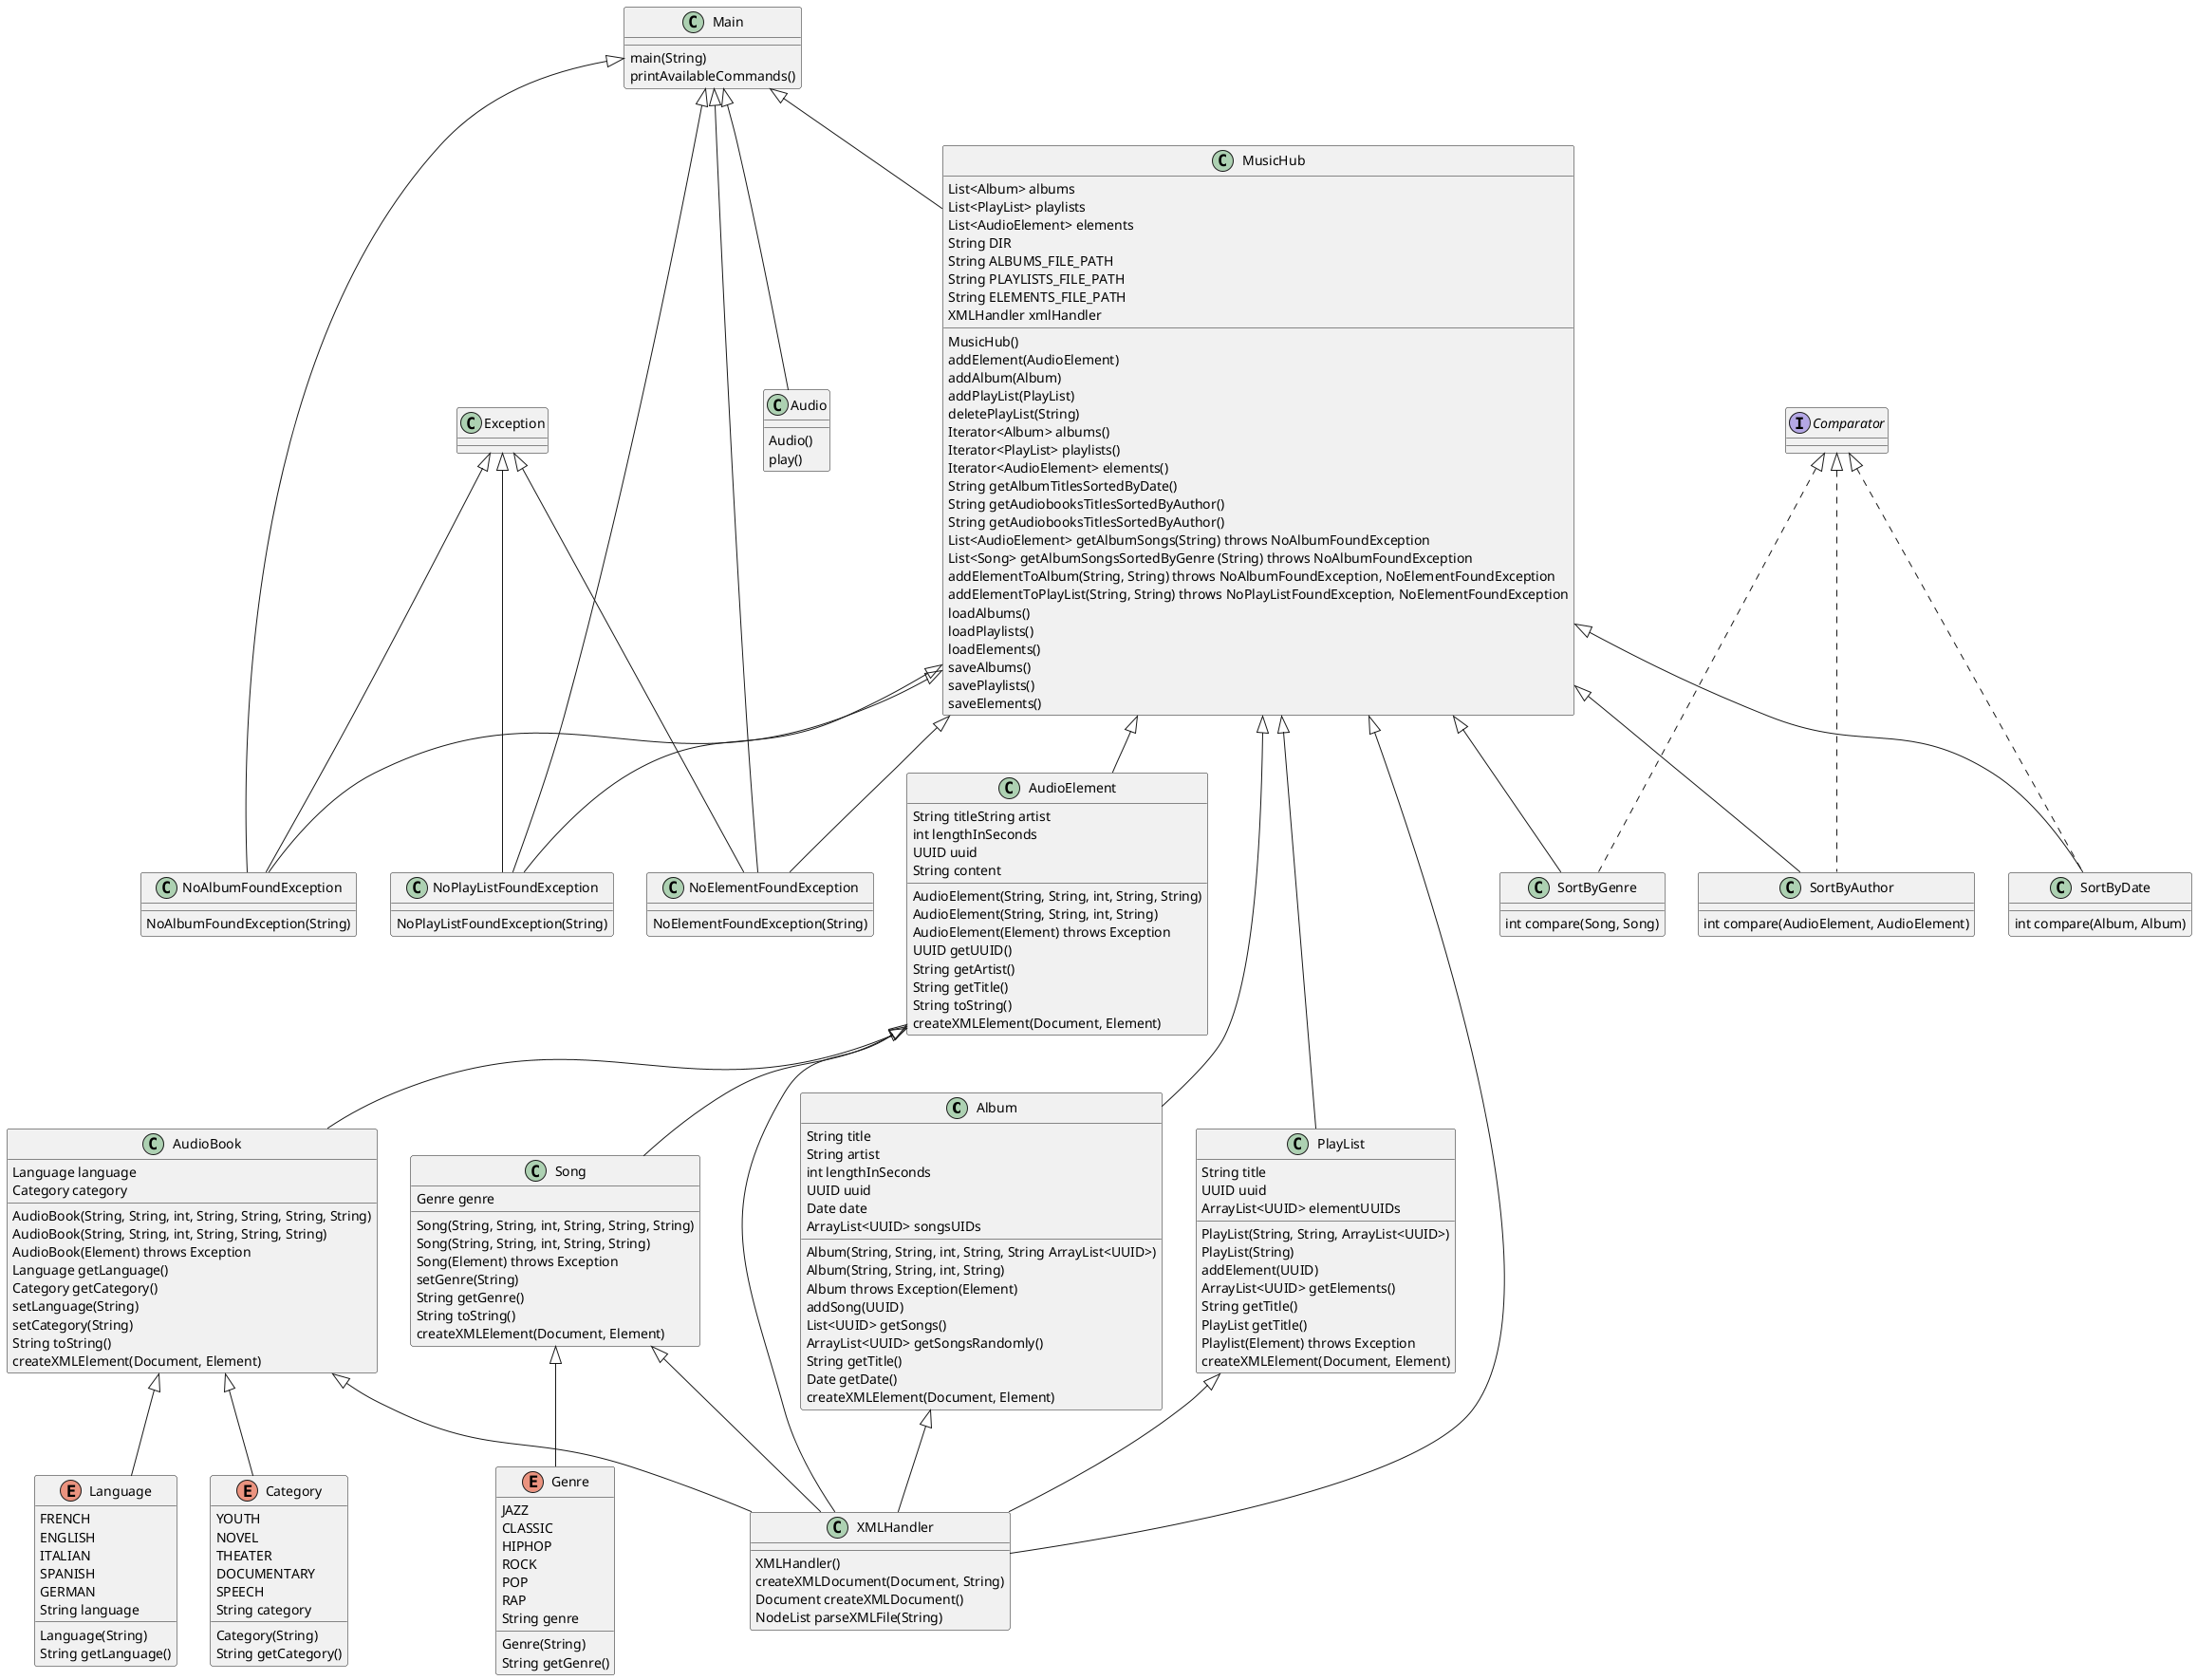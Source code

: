 @startuml
'https://plantuml.com/class-diagram

class Album{
 String title
 String artist
 int lengthInSeconds
 UUID uuid
 Date date
 ArrayList<UUID> songsUIDs
 Album(String, String, int, String, String ArrayList<UUID>)
 Album(String, String, int, String)
 Album throws Exception(Element)
 addSong(UUID)
 List<UUID> getSongs()
 ArrayList<UUID> getSongsRandomly()
 String getTitle()
 Date getDate()
 createXMLElement(Document, Element)
}
class AudioBook extends AudioElement{
Language language
Category category
AudioBook(String, String, int, String, String, String, String)
AudioBook(String, String, int, String, String, String)
AudioBook(Element) throws Exception
Language getLanguage()
Category getCategory()
setLanguage(String)
setCategory(String)
String toString()
createXMLElement(Document, Element)
}

class AudioElement{
String titleString artist
int lengthInSeconds
UUID uuid
String content
AudioElement(String, String, int, String, String)
AudioElement(String, String, int, String)
AudioElement(Element) throws Exception
UUID getUUID()
String getArtist()
String getTitle()
String toString()
createXMLElement(Document, Element)
}

enum Category{
YOUTH
NOVEL
THEATER
DOCUMENTARY
SPEECH
String category
Category(String)
String getCategory()
}

enum Genre{
JAZZ
CLASSIC
HIPHOP
ROCK
POP
RAP
String genre
Genre(String)
String getGenre()
}

enum Language{
FRENCH
ENGLISH
ITALIAN
SPANISH
GERMAN
String language
Language(String)
String getLanguage()
}

class SortByDate implements Comparator{
int compare(Album, Album)
}

class SortByGenre implements Comparator{
int compare(Song, Song)
}

class SortByAuthor implements Comparator{
int compare(AudioElement, AudioElement)
}

class MusicHub{
List<Album> albums
List<PlayList> playlists
List<AudioElement> elements
String DIR
String ALBUMS_FILE_PATH
String PLAYLISTS_FILE_PATH
String ELEMENTS_FILE_PATH
XMLHandler xmlHandler
MusicHub()
addElement(AudioElement)
addAlbum(Album)
addPlayList(PlayList)
deletePlayList(String)
Iterator<Album> albums()
Iterator<PlayList> playlists()
Iterator<AudioElement> elements()
String getAlbumTitlesSortedByDate()
String getAudiobooksTitlesSortedByAuthor()
String getAudiobooksTitlesSortedByAuthor()
List<AudioElement> getAlbumSongs(String) throws NoAlbumFoundException
List<Song> getAlbumSongsSortedByGenre (String) throws NoAlbumFoundException
addElementToAlbum(String, String) throws NoAlbumFoundException, NoElementFoundException
addElementToPlayList(String, String) throws NoPlayListFoundException, NoElementFoundException
loadAlbums()
loadPlaylists()
loadElements()
saveAlbums()
savePlaylists()
saveElements()
}

class NoAlbumFoundException extends Exception{
NoAlbumFoundException(String)
}

class NoElementFoundException extends Exception{
NoElementFoundException(String)
}

class NoPlayListFoundException extends Exception{
NoPlayListFoundException(String)
}

class PlayList{
String title
UUID uuid
ArrayList<UUID> elementUUIDs
PlayList(String, String, ArrayList<UUID>)
PlayList(String)
addElement(UUID)
ArrayList<UUID> getElements()
String getTitle()
PlayList getTitle()
Playlist(Element) throws Exception
createXMLElement(Document, Element)
}

class Song extends AudioElement{
Genre genre
Song(String, String, int, String, String, String)
Song(String, String, int, String, String)
Song(Element) throws Exception
setGenre(String)
String getGenre()
String toString()
createXMLElement(Document, Element)
}

class Main{
main(String)
printAvailableCommands()
}

class XMLHandler{
XMLHandler()
createXMLDocument(Document, String)
Document createXMLDocument()
NodeList parseXMLFile(String)
}

class Audio{
Audio()
play()
}

Main<|--MusicHub

MusicHub<|-- Album
MusicHub<|-- PlayList
MusicHub<|-- AudioElement

Main<|-NoAlbumFoundException
Main<|-NoElementFoundException
Main<|-NoPlayListFoundException

MusicHub<|--NoAlbumFoundException
MusicHub<|--NoElementFoundException
MusicHub<|--NoPlayListFoundException

AudioBook<|-- Language
AudioBook<|-- Category
Song<|-- Genre

MusicHub<|-- SortByAuthor
MusicHub<|-- SortByDate
MusicHub<|-- SortByGenre

MusicHub<|-- XMLHandler
Album<|-- XMLHandler
AudioBook<|-- XMLHandler
AudioElement<|-- XMLHandler
PlayList<|-- XMLHandler
Song<|-- XMLHandler

Main <|-- Audio


@enduml